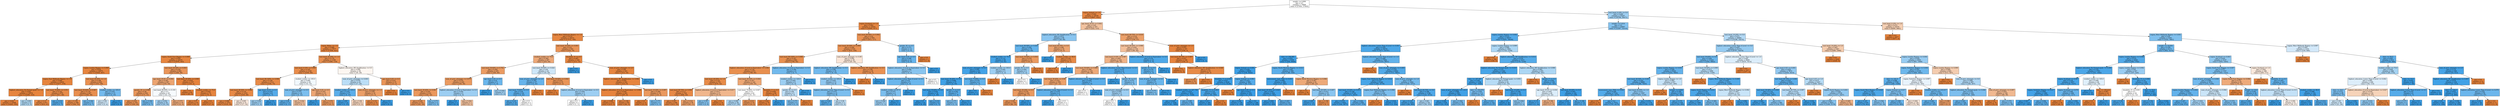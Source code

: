 digraph Tree {
node [shape=box, style="filled", color="black"] ;
0 [label="weight <= 0.806\ngini = 0.5\nsamples = 74806\nvalue = [37403, 37403]", fillcolor="#e5813900"] ;
1 [label="region_Ireland <= 1.0\ngini = 0.091\nsamples = 19539\nvalue = [18607, 932]", fillcolor="#e58139f2"] ;
0 -> 1 [labeldistance=2.5, labelangle=45, headlabel="True"] ;
2 [label="region_Scotland <= 1.0\ngini = 0.081\nsamples = 19202\nvalue = [18385, 817]", fillcolor="#e58139f4"] ;
1 -> 2 ;
3 [label="region_West Midlands Region <= 1.0\ngini = 0.074\nsamples = 18272\nvalue = [17572, 700]", fillcolor="#e58139f5"] ;
2 -> 3 ;
4 [label="region_Wales <= 1.0\ngini = 0.068\nsamples = 17677\nvalue = [17056, 621]", fillcolor="#e58139f6"] ;
3 -> 4 ;
5 [label="region_South East Region <= 0.999\ngini = 0.059\nsamples = 16479\nvalue = [15976, 503]", fillcolor="#e58139f7"] ;
4 -> 5 ;
6 [label="region_London Region <= 0.999\ngini = 0.054\nsamples = 16075\nvalue = [15628, 447]", fillcolor="#e58139f8"] ;
5 -> 6 ;
7 [label="region_East Midlands Region <= 1.0\ngini = 0.048\nsamples = 15455\nvalue = [15077, 378]", fillcolor="#e58139f9"] ;
6 -> 7 ;
8 [label="highest_education_No Formal quals <= 1.0\ngini = 0.042\nsamples = 14576\nvalue = [14266, 310]", fillcolor="#e58139f9"] ;
7 -> 8 ;
9 [label="gini = 0.041\nsamples = 14568\nvalue = [14263, 305]", fillcolor="#e58139fa"] ;
8 -> 9 ;
10 [label="gini = 0.469\nsamples = 8\nvalue = [3, 5]", fillcolor="#399de566"] ;
8 -> 10 ;
11 [label="imd_band_70-80% <= 0.951\ngini = 0.143\nsamples = 879\nvalue = [811, 68]", fillcolor="#e58139ea"] ;
7 -> 11 ;
12 [label="gini = 0.13\nsamples = 871\nvalue = [810, 61]", fillcolor="#e58139ec"] ;
11 -> 12 ;
13 [label="gini = 0.219\nsamples = 8\nvalue = [1, 7]", fillcolor="#399de5db"] ;
11 -> 13 ;
14 [label="imd_band_40-50% <= 1.0\ngini = 0.198\nsamples = 620\nvalue = [551, 69]", fillcolor="#e58139df"] ;
6 -> 14 ;
15 [label="imd_band_50-60% <= 0.967\ngini = 0.176\nsamples = 607\nvalue = [548, 59]", fillcolor="#e58139e4"] ;
14 -> 15 ;
16 [label="gini = 0.159\nsamples = 598\nvalue = [546, 52]", fillcolor="#e58139e7"] ;
15 -> 16 ;
17 [label="gini = 0.346\nsamples = 9\nvalue = [2, 7]", fillcolor="#399de5b6"] ;
15 -> 17 ;
18 [label="studied_credits <= 105.0\ngini = 0.355\nsamples = 13\nvalue = [3, 10]", fillcolor="#399de5b3"] ;
14 -> 18 ;
19 [label="gini = 0.49\nsamples = 7\nvalue = [3, 4]", fillcolor="#399de540"] ;
18 -> 19 ;
20 [label="gini = 0.0\nsamples = 6\nvalue = [0, 6]", fillcolor="#399de5ff"] ;
18 -> 20 ;
21 [label="imd_band_20-30% <= 0.003\ngini = 0.239\nsamples = 404\nvalue = [348, 56]", fillcolor="#e58139d6"] ;
5 -> 21 ;
22 [label="age_band_35-55 <= 0.994\ngini = 0.342\nsamples = 247\nvalue = [193, 54]", fillcolor="#e58139b8"] ;
21 -> 22 ;
23 [label="gender_M <= 0.986\ngini = 0.26\nsamples = 202\nvalue = [171, 31]", fillcolor="#e58139d1"] ;
22 -> 23 ;
24 [label="gini = 0.218\nsamples = 193\nvalue = [169, 24]", fillcolor="#e58139db"] ;
23 -> 24 ;
25 [label="gini = 0.346\nsamples = 9\nvalue = [2, 7]", fillcolor="#399de5b6"] ;
23 -> 25 ;
26 [label="imd_band_80-90% <= 0.193\ngini = 0.5\nsamples = 45\nvalue = [22, 23]", fillcolor="#399de50b"] ;
22 -> 26 ;
27 [label="gini = 0.452\nsamples = 29\nvalue = [10, 19]", fillcolor="#399de579"] ;
26 -> 27 ;
28 [label="gini = 0.375\nsamples = 16\nvalue = [12, 4]", fillcolor="#e58139aa"] ;
26 -> 28 ;
29 [label="imd_band_20-30% <= 0.995\ngini = 0.025\nsamples = 157\nvalue = [155, 2]", fillcolor="#e58139fc"] ;
21 -> 29 ;
30 [label="gini = 0.0\nsamples = 85\nvalue = [85, 0]", fillcolor="#e58139ff"] ;
29 -> 30 ;
31 [label="studied_credits <= 75.0\ngini = 0.054\nsamples = 72\nvalue = [70, 2]", fillcolor="#e58139f8"] ;
29 -> 31 ;
32 [label="gini = 0.07\nsamples = 55\nvalue = [53, 2]", fillcolor="#e58139f5"] ;
31 -> 32 ;
33 [label="gini = 0.0\nsamples = 17\nvalue = [17, 0]", fillcolor="#e58139ff"] ;
31 -> 33 ;
34 [label="imd_band_20-30% <= 1.0\ngini = 0.178\nsamples = 1198\nvalue = [1080, 118]", fillcolor="#e58139e3"] ;
4 -> 34 ;
35 [label="imd_band_0-10% <= 0.995\ngini = 0.145\nsamples = 1140\nvalue = [1050, 90]", fillcolor="#e58139e9"] ;
34 -> 35 ;
36 [label="imd_band_90-100% <= 0.998\ngini = 0.126\nsamples = 1111\nvalue = [1036, 75]", fillcolor="#e58139ed"] ;
35 -> 36 ;
37 [label="imd_band_40-50% <= 0.986\ngini = 0.116\nsamples = 1103\nvalue = [1035, 68]", fillcolor="#e58139ee"] ;
36 -> 37 ;
38 [label="gini = 0.096\nsamples = 1072\nvalue = [1018, 54]", fillcolor="#e58139f1"] ;
37 -> 38 ;
39 [label="gini = 0.495\nsamples = 31\nvalue = [17, 14]", fillcolor="#e581392d"] ;
37 -> 39 ;
40 [label="age_band_35-55 <= 0.5\ngini = 0.219\nsamples = 8\nvalue = [1, 7]", fillcolor="#399de5db"] ;
36 -> 40 ;
41 [label="gini = 0.444\nsamples = 3\nvalue = [1, 2]", fillcolor="#399de57f"] ;
40 -> 41 ;
42 [label="gini = 0.0\nsamples = 5\nvalue = [0, 5]", fillcolor="#399de5ff"] ;
40 -> 42 ;
43 [label="studied_credits <= 105.0\ngini = 0.499\nsamples = 29\nvalue = [14, 15]", fillcolor="#399de511"] ;
35 -> 43 ;
44 [label="num_of_prev_attempts <= 0.5\ngini = 0.375\nsamples = 16\nvalue = [4, 12]", fillcolor="#399de5aa"] ;
43 -> 44 ;
45 [label="gini = 0.26\nsamples = 13\nvalue = [2, 11]", fillcolor="#399de5d1"] ;
44 -> 45 ;
46 [label="gini = 0.444\nsamples = 3\nvalue = [2, 1]", fillcolor="#e581397f"] ;
44 -> 46 ;
47 [label="age_band_0-35 <= 0.5\ngini = 0.355\nsamples = 13\nvalue = [10, 3]", fillcolor="#e58139b3"] ;
43 -> 47 ;
48 [label="gini = 0.0\nsamples = 1\nvalue = [0, 1]", fillcolor="#399de5ff"] ;
47 -> 48 ;
49 [label="gini = 0.278\nsamples = 12\nvalue = [10, 2]", fillcolor="#e58139cc"] ;
47 -> 49 ;
50 [label="highest_education_HE Qualification <= 0.5\ngini = 0.499\nsamples = 58\nvalue = [30, 28]", fillcolor="#e5813911"] ;
34 -> 50 ;
51 [label="num_of_prev_attempts <= 0.003\ngini = 0.478\nsamples = 43\nvalue = [17, 26]", fillcolor="#399de558"] ;
50 -> 51 ;
52 [label="studied_credits <= 105.0\ngini = 0.252\nsamples = 27\nvalue = [4, 23]", fillcolor="#399de5d3"] ;
51 -> 52 ;
53 [label="gini = 0.087\nsamples = 22\nvalue = [1, 21]", fillcolor="#399de5f3"] ;
52 -> 53 ;
54 [label="gini = 0.48\nsamples = 5\nvalue = [3, 2]", fillcolor="#e5813955"] ;
52 -> 54 ;
55 [label="num_of_prev_attempts <= 1.5\ngini = 0.305\nsamples = 16\nvalue = [13, 3]", fillcolor="#e58139c4"] ;
51 -> 55 ;
56 [label="gini = 0.133\nsamples = 14\nvalue = [13, 1]", fillcolor="#e58139eb"] ;
55 -> 56 ;
57 [label="gini = 0.0\nsamples = 2\nvalue = [0, 2]", fillcolor="#399de5ff"] ;
55 -> 57 ;
58 [label="age_band_0-35 <= 0.5\ngini = 0.231\nsamples = 15\nvalue = [13, 2]", fillcolor="#e58139d8"] ;
50 -> 58 ;
59 [label="gini = 0.0\nsamples = 13\nvalue = [13, 0]", fillcolor="#e58139ff"] ;
58 -> 59 ;
60 [label="gini = 0.0\nsamples = 2\nvalue = [0, 2]", fillcolor="#399de5ff"] ;
58 -> 60 ;
61 [label="imd_band_10-20% <= 0.001\ngini = 0.23\nsamples = 595\nvalue = [516, 79]", fillcolor="#e58139d8"] ;
3 -> 61 ;
62 [label="studied_credits <= 75.0\ngini = 0.364\nsamples = 267\nvalue = [203, 64]", fillcolor="#e58139af"] ;
61 -> 62 ;
63 [label="imd_band_50-60% <= 0.762\ngini = 0.292\nsamples = 225\nvalue = [185, 40]", fillcolor="#e58139c8"] ;
62 -> 63 ;
64 [label="num_of_prev_attempts <= 0.975\ngini = 0.274\nsamples = 220\nvalue = [184, 36]", fillcolor="#e58139cd"] ;
63 -> 64 ;
65 [label="imd_band_30-40% <= 0.961\ngini = 0.254\nsamples = 214\nvalue = [182, 32]", fillcolor="#e58139d2"] ;
64 -> 65 ;
66 [label="gini = 0.238\nsamples = 210\nvalue = [181, 29]", fillcolor="#e58139d6"] ;
65 -> 66 ;
67 [label="gini = 0.375\nsamples = 4\nvalue = [1, 3]", fillcolor="#399de5aa"] ;
65 -> 67 ;
68 [label="highest_education_A Level or Equivalent <= 0.5\ngini = 0.444\nsamples = 6\nvalue = [2, 4]", fillcolor="#399de57f"] ;
64 -> 68 ;
69 [label="gini = 0.0\nsamples = 3\nvalue = [0, 3]", fillcolor="#399de5ff"] ;
68 -> 69 ;
70 [label="gini = 0.444\nsamples = 3\nvalue = [2, 1]", fillcolor="#e581397f"] ;
68 -> 70 ;
71 [label="age_band_0-35 <= 0.5\ngini = 0.32\nsamples = 5\nvalue = [1, 4]", fillcolor="#399de5bf"] ;
63 -> 71 ;
72 [label="gini = 0.0\nsamples = 2\nvalue = [0, 2]", fillcolor="#399de5ff"] ;
71 -> 72 ;
73 [label="gini = 0.444\nsamples = 3\nvalue = [1, 2]", fillcolor="#399de57f"] ;
71 -> 73 ;
74 [label="imd_band_50-60% <= 0.024\ngini = 0.49\nsamples = 42\nvalue = [18, 24]", fillcolor="#399de540"] ;
62 -> 74 ;
75 [label="num_of_prev_attempts <= 2.0\ngini = 0.302\nsamples = 27\nvalue = [5, 22]", fillcolor="#399de5c5"] ;
74 -> 75 ;
76 [label="imd_band_70-80% <= 0.5\ngini = 0.26\nsamples = 26\nvalue = [4, 22]", fillcolor="#399de5d1"] ;
75 -> 76 ;
77 [label="gini = 0.219\nsamples = 24\nvalue = [3, 21]", fillcolor="#399de5db"] ;
76 -> 77 ;
78 [label="gini = 0.5\nsamples = 2\nvalue = [1, 1]", fillcolor="#e5813900"] ;
76 -> 78 ;
79 [label="gini = 0.0\nsamples = 1\nvalue = [1, 0]", fillcolor="#e58139ff"] ;
75 -> 79 ;
80 [label="imd_band_50-60% <= 0.941\ngini = 0.231\nsamples = 15\nvalue = [13, 2]", fillcolor="#e58139d8"] ;
74 -> 80 ;
81 [label="gini = 0.0\nsamples = 12\nvalue = [12, 0]", fillcolor="#e58139ff"] ;
80 -> 81 ;
82 [label="highest_education_A Level or Equivalent <= 0.5\ngini = 0.444\nsamples = 3\nvalue = [1, 2]", fillcolor="#399de57f"] ;
80 -> 82 ;
83 [label="gini = 0.5\nsamples = 2\nvalue = [1, 1]", fillcolor="#e5813900"] ;
82 -> 83 ;
84 [label="gini = 0.0\nsamples = 1\nvalue = [0, 1]", fillcolor="#399de5ff"] ;
82 -> 84 ;
85 [label="disability_N <= 0.5\ngini = 0.087\nsamples = 328\nvalue = [313, 15]", fillcolor="#e58139f3"] ;
61 -> 85 ;
86 [label="gini = 0.0\nsamples = 5\nvalue = [0, 5]", fillcolor="#399de5ff"] ;
85 -> 86 ;
87 [label="num_of_prev_attempts <= 2.5\ngini = 0.06\nsamples = 323\nvalue = [313, 10]", fillcolor="#e58139f7"] ;
85 -> 87 ;
88 [label="highest_education_HE Qualification <= 0.984\ngini = 0.054\nsamples = 322\nvalue = [313, 9]", fillcolor="#e58139f8"] ;
87 -> 88 ;
89 [label="highest_education_A Level or Equivalent <= 0.998\ngini = 0.039\nsamples = 303\nvalue = [297, 6]", fillcolor="#e58139fa"] ;
88 -> 89 ;
90 [label="gini = 0.009\nsamples = 214\nvalue = [213, 1]", fillcolor="#e58139fe"] ;
89 -> 90 ;
91 [label="gini = 0.106\nsamples = 89\nvalue = [84, 5]", fillcolor="#e58139f0"] ;
89 -> 91 ;
92 [label="imd_band_10-20% <= 0.997\ngini = 0.266\nsamples = 19\nvalue = [16, 3]", fillcolor="#e58139cf"] ;
88 -> 92 ;
93 [label="gini = 0.0\nsamples = 15\nvalue = [15, 0]", fillcolor="#e58139ff"] ;
92 -> 93 ;
94 [label="gini = 0.375\nsamples = 4\nvalue = [1, 3]", fillcolor="#399de5aa"] ;
92 -> 94 ;
95 [label="gini = 0.0\nsamples = 1\nvalue = [0, 1]", fillcolor="#399de5ff"] ;
87 -> 95 ;
96 [label="imd_band_80-90% <= 0.992\ngini = 0.22\nsamples = 930\nvalue = [813, 117]", fillcolor="#e58139da"] ;
2 -> 96 ;
97 [label="imd_band_20-30% <= 0.996\ngini = 0.208\nsamples = 918\nvalue = [810, 108]", fillcolor="#e58139dd"] ;
96 -> 97 ;
98 [label="imd_band_90-100% <= 0.998\ngini = 0.187\nsamples = 882\nvalue = [790, 92]", fillcolor="#e58139e1"] ;
97 -> 98 ;
99 [label="highest_education_A Level or Equivalent <= 0.982\ngini = 0.176\nsamples = 873\nvalue = [788, 85]", fillcolor="#e58139e3"] ;
98 -> 99 ;
100 [label="imd_band_40-50% <= 1.0\ngini = 0.132\nsamples = 731\nvalue = [679, 52]", fillcolor="#e58139eb"] ;
99 -> 100 ;
101 [label="imd_band_60-70% <= 0.998\ngini = 0.117\nsamples = 704\nvalue = [660, 44]", fillcolor="#e58139ee"] ;
100 -> 101 ;
102 [label="gini = 0.097\nsamples = 648\nvalue = [615, 33]", fillcolor="#e58139f1"] ;
101 -> 102 ;
103 [label="gini = 0.316\nsamples = 56\nvalue = [45, 11]", fillcolor="#e58139c1"] ;
101 -> 103 ;
104 [label="highest_education_A Level or Equivalent <= 0.017\ngini = 0.417\nsamples = 27\nvalue = [19, 8]", fillcolor="#e5813994"] ;
100 -> 104 ;
105 [label="gini = 0.397\nsamples = 11\nvalue = [3, 8]", fillcolor="#399de59f"] ;
104 -> 105 ;
106 [label="gini = 0.0\nsamples = 16\nvalue = [16, 0]", fillcolor="#e58139ff"] ;
104 -> 106 ;
107 [label="imd_band_40-50% <= 0.004\ngini = 0.357\nsamples = 142\nvalue = [109, 33]", fillcolor="#e58139b2"] ;
99 -> 107 ;
108 [label="imd_band_70-80% <= 0.047\ngini = 0.5\nsamples = 62\nvalue = [31, 31]", fillcolor="#e5813900"] ;
107 -> 108 ;
109 [label="gini = 0.466\nsamples = 46\nvalue = [17, 29]", fillcolor="#399de56a"] ;
108 -> 109 ;
110 [label="gini = 0.219\nsamples = 16\nvalue = [14, 2]", fillcolor="#e58139db"] ;
108 -> 110 ;
111 [label="disability_Y <= 0.5\ngini = 0.049\nsamples = 80\nvalue = [78, 2]", fillcolor="#e58139f8"] ;
107 -> 111 ;
112 [label="gini = 0.025\nsamples = 79\nvalue = [78, 1]", fillcolor="#e58139fc"] ;
111 -> 112 ;
113 [label="gini = 0.0\nsamples = 1\nvalue = [0, 1]", fillcolor="#399de5ff"] ;
111 -> 113 ;
114 [label="highest_education_A Level or Equivalent <= 0.5\ngini = 0.346\nsamples = 9\nvalue = [2, 7]", fillcolor="#399de5b6"] ;
98 -> 114 ;
115 [label="studied_credits <= 120.0\ngini = 0.444\nsamples = 6\nvalue = [2, 4]", fillcolor="#399de57f"] ;
114 -> 115 ;
116 [label="gender_M <= 0.5\ngini = 0.48\nsamples = 5\nvalue = [2, 3]", fillcolor="#399de555"] ;
115 -> 116 ;
117 [label="gini = 0.375\nsamples = 4\nvalue = [1, 3]", fillcolor="#399de5aa"] ;
116 -> 117 ;
118 [label="gini = 0.0\nsamples = 1\nvalue = [1, 0]", fillcolor="#e58139ff"] ;
116 -> 118 ;
119 [label="gini = 0.0\nsamples = 1\nvalue = [0, 1]", fillcolor="#399de5ff"] ;
115 -> 119 ;
120 [label="gini = 0.0\nsamples = 3\nvalue = [0, 3]", fillcolor="#399de5ff"] ;
114 -> 120 ;
121 [label="num_of_prev_attempts <= 0.09\ngini = 0.494\nsamples = 36\nvalue = [20, 16]", fillcolor="#e5813933"] ;
97 -> 121 ;
122 [label="highest_education_HE Qualification <= 0.5\ngini = 0.346\nsamples = 18\nvalue = [4, 14]", fillcolor="#399de5b6"] ;
121 -> 122 ;
123 [label="studied_credits <= 105.0\ngini = 0.426\nsamples = 13\nvalue = [4, 9]", fillcolor="#399de58e"] ;
122 -> 123 ;
124 [label="highest_education_Lower Than A Level <= 0.5\ngini = 0.375\nsamples = 12\nvalue = [3, 9]", fillcolor="#399de5aa"] ;
123 -> 124 ;
125 [label="gini = 0.245\nsamples = 7\nvalue = [1, 6]", fillcolor="#399de5d4"] ;
124 -> 125 ;
126 [label="gini = 0.48\nsamples = 5\nvalue = [2, 3]", fillcolor="#399de555"] ;
124 -> 126 ;
127 [label="gini = 0.0\nsamples = 1\nvalue = [1, 0]", fillcolor="#e58139ff"] ;
123 -> 127 ;
128 [label="gini = 0.0\nsamples = 5\nvalue = [0, 5]", fillcolor="#399de5ff"] ;
122 -> 128 ;
129 [label="highest_education_HE Qualification <= 0.5\ngini = 0.198\nsamples = 18\nvalue = [16, 2]", fillcolor="#e58139df"] ;
121 -> 129 ;
130 [label="gini = 0.0\nsamples = 16\nvalue = [16, 0]", fillcolor="#e58139ff"] ;
129 -> 130 ;
131 [label="gini = 0.0\nsamples = 2\nvalue = [0, 2]", fillcolor="#399de5ff"] ;
129 -> 131 ;
132 [label="gender_M <= 0.5\ngini = 0.375\nsamples = 12\nvalue = [3, 9]", fillcolor="#399de5aa"] ;
96 -> 132 ;
133 [label="age_band_0-35 <= 0.5\ngini = 0.298\nsamples = 11\nvalue = [2, 9]", fillcolor="#399de5c6"] ;
132 -> 133 ;
134 [label="highest_education_A Level or Equivalent <= 0.5\ngini = 0.408\nsamples = 7\nvalue = [2, 5]", fillcolor="#399de599"] ;
133 -> 134 ;
135 [label="highest_education_Lower Than A Level <= 0.5\ngini = 0.32\nsamples = 5\nvalue = [1, 4]", fillcolor="#399de5bf"] ;
134 -> 135 ;
136 [label="studied_credits <= 67.5\ngini = 0.375\nsamples = 4\nvalue = [1, 3]", fillcolor="#399de5aa"] ;
135 -> 136 ;
137 [label="gini = 0.444\nsamples = 3\nvalue = [1, 2]", fillcolor="#399de57f"] ;
136 -> 137 ;
138 [label="gini = 0.0\nsamples = 1\nvalue = [0, 1]", fillcolor="#399de5ff"] ;
136 -> 138 ;
139 [label="gini = 0.0\nsamples = 1\nvalue = [0, 1]", fillcolor="#399de5ff"] ;
135 -> 139 ;
140 [label="gini = 0.5\nsamples = 2\nvalue = [1, 1]", fillcolor="#e5813900"] ;
134 -> 140 ;
141 [label="gini = 0.0\nsamples = 4\nvalue = [0, 4]", fillcolor="#399de5ff"] ;
133 -> 141 ;
142 [label="gini = 0.0\nsamples = 1\nvalue = [1, 0]", fillcolor="#e58139ff"] ;
132 -> 142 ;
143 [label="age_band_35-55 <= 0.002\ngini = 0.45\nsamples = 337\nvalue = [222, 115]", fillcolor="#e581397b"] ;
1 -> 143 ;
144 [label="highest_education_HE Qualification <= 0.5\ngini = 0.413\nsamples = 96\nvalue = [28, 68]", fillcolor="#399de596"] ;
143 -> 144 ;
145 [label="imd_band_80-90% <= 0.029\ngini = 0.295\nsamples = 78\nvalue = [14, 64]", fillcolor="#399de5c7"] ;
144 -> 145 ;
146 [label="studied_credits <= 75.0\ngini = 0.114\nsamples = 66\nvalue = [4, 62]", fillcolor="#399de5ef"] ;
145 -> 146 ;
147 [label="num_of_prev_attempts <= 0.5\ngini = 0.091\nsamples = 63\nvalue = [3, 60]", fillcolor="#399de5f2"] ;
146 -> 147 ;
148 [label="imd_band_30-40% <= 0.5\ngini = 0.068\nsamples = 57\nvalue = [2, 55]", fillcolor="#399de5f6"] ;
147 -> 148 ;
149 [label="imd_band_50-60% <= 0.5\ngini = 0.039\nsamples = 50\nvalue = [1, 49]", fillcolor="#399de5fa"] ;
148 -> 149 ;
150 [label="gini = 0.0\nsamples = 42\nvalue = [0, 42]", fillcolor="#399de5ff"] ;
149 -> 150 ;
151 [label="gini = 0.219\nsamples = 8\nvalue = [1, 7]", fillcolor="#399de5db"] ;
149 -> 151 ;
152 [label="gender_F <= 0.5\ngini = 0.245\nsamples = 7\nvalue = [1, 6]", fillcolor="#399de5d4"] ;
148 -> 152 ;
153 [label="gini = 0.375\nsamples = 4\nvalue = [1, 3]", fillcolor="#399de5aa"] ;
152 -> 153 ;
154 [label="gini = 0.0\nsamples = 3\nvalue = [0, 3]", fillcolor="#399de5ff"] ;
152 -> 154 ;
155 [label="imd_band_70-80% <= 0.5\ngini = 0.278\nsamples = 6\nvalue = [1, 5]", fillcolor="#399de5cc"] ;
147 -> 155 ;
156 [label="gini = 0.0\nsamples = 5\nvalue = [0, 5]", fillcolor="#399de5ff"] ;
155 -> 156 ;
157 [label="gini = 0.0\nsamples = 1\nvalue = [1, 0]", fillcolor="#e58139ff"] ;
155 -> 157 ;
158 [label="studied_credits <= 105.0\ngini = 0.444\nsamples = 3\nvalue = [1, 2]", fillcolor="#399de57f"] ;
146 -> 158 ;
159 [label="gini = 0.0\nsamples = 1\nvalue = [1, 0]", fillcolor="#e58139ff"] ;
158 -> 159 ;
160 [label="gini = 0.0\nsamples = 2\nvalue = [0, 2]", fillcolor="#399de5ff"] ;
158 -> 160 ;
161 [label="imd_band_50-60% <= 0.054\ngini = 0.278\nsamples = 12\nvalue = [10, 2]", fillcolor="#e58139cc"] ;
145 -> 161 ;
162 [label="gender_M <= 0.5\ngini = 0.444\nsamples = 3\nvalue = [1, 2]", fillcolor="#399de57f"] ;
161 -> 162 ;
163 [label="gini = 0.5\nsamples = 2\nvalue = [1, 1]", fillcolor="#e5813900"] ;
162 -> 163 ;
164 [label="gini = 0.0\nsamples = 1\nvalue = [0, 1]", fillcolor="#399de5ff"] ;
162 -> 164 ;
165 [label="gini = 0.0\nsamples = 9\nvalue = [9, 0]", fillcolor="#e58139ff"] ;
161 -> 165 ;
166 [label="imd_band_60-70% <= 0.5\ngini = 0.346\nsamples = 18\nvalue = [14, 4]", fillcolor="#e58139b6"] ;
144 -> 166 ;
167 [label="gini = 0.0\nsamples = 3\nvalue = [0, 3]", fillcolor="#399de5ff"] ;
166 -> 167 ;
168 [label="studied_credits <= 90.0\ngini = 0.124\nsamples = 15\nvalue = [14, 1]", fillcolor="#e58139ed"] ;
166 -> 168 ;
169 [label="gini = 0.0\nsamples = 14\nvalue = [14, 0]", fillcolor="#e58139ff"] ;
168 -> 169 ;
170 [label="gini = 0.0\nsamples = 1\nvalue = [0, 1]", fillcolor="#399de5ff"] ;
168 -> 170 ;
171 [label="imd_band_60-70% <= 0.018\ngini = 0.314\nsamples = 241\nvalue = [194, 47]", fillcolor="#e58139c1"] ;
143 -> 171 ;
172 [label="imd_band_40-50% <= 0.998\ngini = 0.441\nsamples = 134\nvalue = [90, 44]", fillcolor="#e5813982"] ;
171 -> 172 ;
173 [label="imd_band_0-10% <= 0.987\ngini = 0.405\nsamples = 124\nvalue = [89, 35]", fillcolor="#e581399b"] ;
172 -> 173 ;
174 [label="imd_band_50-60% <= 0.985\ngini = 0.366\nsamples = 116\nvalue = [88, 28]", fillcolor="#e58139ae"] ;
173 -> 174 ;
175 [label="imd_band_30-40% <= 0.96\ngini = 0.322\nsamples = 109\nvalue = [87, 22]", fillcolor="#e58139bf"] ;
174 -> 175 ;
176 [label="imd_band_20-30% <= 0.5\ngini = 0.276\nsamples = 103\nvalue = [86, 17]", fillcolor="#e58139cd"] ;
175 -> 176 ;
177 [label="gini = 0.241\nsamples = 100\nvalue = [86, 14]", fillcolor="#e58139d5"] ;
176 -> 177 ;
178 [label="gini = 0.0\nsamples = 3\nvalue = [0, 3]", fillcolor="#399de5ff"] ;
176 -> 178 ;
179 [label="highest_education_Lower Than A Level <= 0.5\ngini = 0.278\nsamples = 6\nvalue = [1, 5]", fillcolor="#399de5cc"] ;
175 -> 179 ;
180 [label="gini = 0.0\nsamples = 4\nvalue = [0, 4]", fillcolor="#399de5ff"] ;
179 -> 180 ;
181 [label="gini = 0.5\nsamples = 2\nvalue = [1, 1]", fillcolor="#e5813900"] ;
179 -> 181 ;
182 [label="highest_education_Lower Than A Level <= 0.5\ngini = 0.245\nsamples = 7\nvalue = [1, 6]", fillcolor="#399de5d4"] ;
174 -> 182 ;
183 [label="gini = 0.5\nsamples = 2\nvalue = [1, 1]", fillcolor="#e5813900"] ;
182 -> 183 ;
184 [label="gini = 0.0\nsamples = 5\nvalue = [0, 5]", fillcolor="#399de5ff"] ;
182 -> 184 ;
185 [label="highest_education_Lower Than A Level <= 0.5\ngini = 0.219\nsamples = 8\nvalue = [1, 7]", fillcolor="#399de5db"] ;
173 -> 185 ;
186 [label="gini = 0.0\nsamples = 4\nvalue = [0, 4]", fillcolor="#399de5ff"] ;
185 -> 186 ;
187 [label="gender_M <= 0.5\ngini = 0.375\nsamples = 4\nvalue = [1, 3]", fillcolor="#399de5aa"] ;
185 -> 187 ;
188 [label="num_of_prev_attempts <= 0.5\ngini = 0.444\nsamples = 3\nvalue = [1, 2]", fillcolor="#399de57f"] ;
187 -> 188 ;
189 [label="gini = 0.5\nsamples = 2\nvalue = [1, 1]", fillcolor="#e5813900"] ;
188 -> 189 ;
190 [label="gini = 0.0\nsamples = 1\nvalue = [0, 1]", fillcolor="#399de5ff"] ;
188 -> 190 ;
191 [label="gini = 0.0\nsamples = 1\nvalue = [0, 1]", fillcolor="#399de5ff"] ;
187 -> 191 ;
192 [label="highest_education_A Level or Equivalent <= 0.5\ngini = 0.18\nsamples = 10\nvalue = [1, 9]", fillcolor="#399de5e3"] ;
172 -> 192 ;
193 [label="gender_M <= 0.5\ngini = 0.278\nsamples = 6\nvalue = [1, 5]", fillcolor="#399de5cc"] ;
192 -> 193 ;
194 [label="num_of_prev_attempts <= 0.5\ngini = 0.32\nsamples = 5\nvalue = [1, 4]", fillcolor="#399de5bf"] ;
193 -> 194 ;
195 [label="gini = 0.375\nsamples = 4\nvalue = [1, 3]", fillcolor="#399de5aa"] ;
194 -> 195 ;
196 [label="gini = 0.0\nsamples = 1\nvalue = [0, 1]", fillcolor="#399de5ff"] ;
194 -> 196 ;
197 [label="gini = 0.0\nsamples = 1\nvalue = [0, 1]", fillcolor="#399de5ff"] ;
193 -> 197 ;
198 [label="gini = 0.0\nsamples = 4\nvalue = [0, 4]", fillcolor="#399de5ff"] ;
192 -> 198 ;
199 [label="num_of_prev_attempts <= 1.5\ngini = 0.055\nsamples = 107\nvalue = [104, 3]", fillcolor="#e58139f8"] ;
171 -> 199 ;
200 [label="imd_band_60-70% <= 0.997\ngini = 0.037\nsamples = 106\nvalue = [104, 2]", fillcolor="#e58139fa"] ;
199 -> 200 ;
201 [label="gini = 0.0\nsamples = 75\nvalue = [75, 0]", fillcolor="#e58139ff"] ;
200 -> 201 ;
202 [label="highest_education_HE Qualification <= 0.048\ngini = 0.121\nsamples = 31\nvalue = [29, 2]", fillcolor="#e58139ed"] ;
200 -> 202 ;
203 [label="gini = 0.219\nsamples = 16\nvalue = [14, 2]", fillcolor="#e58139db"] ;
202 -> 203 ;
204 [label="gini = 0.0\nsamples = 15\nvalue = [15, 0]", fillcolor="#e58139ff"] ;
202 -> 204 ;
205 [label="gini = 0.0\nsamples = 1\nvalue = [0, 1]", fillcolor="#399de5ff"] ;
199 -> 205 ;
206 [label="imd_band_0-10% <= 0.0\ngini = 0.449\nsamples = 55267\nvalue = [18796, 36471]", fillcolor="#399de57c"] ;
0 -> 206 [labeldistance=2.5, labelangle=-45, headlabel="False"] ;
207 [label="weight <= 5.014\ngini = 0.4\nsamples = 44897\nvalue = [12387, 32510]", fillcolor="#399de59e"] ;
206 -> 207 ;
208 [label="region_London Region <= 0.002\ngini = 0.212\nsamples = 18237\nvalue = [2201, 16036]", fillcolor="#399de5dc"] ;
207 -> 208 ;
209 [label="highest_education_Lower Than A Level <= 0.001\ngini = 0.165\nsamples = 16274\nvalue = [1477, 14797]", fillcolor="#399de5e6"] ;
208 -> 209 ;
210 [label="date <= 194.995\ngini = 0.052\nsamples = 9190\nvalue = [244, 8946]", fillcolor="#399de5f8"] ;
209 -> 210 ;
211 [label="region_Ireland <= 0.004\ngini = 0.036\nsamples = 8600\nvalue = [158, 8442]", fillcolor="#399de5fa"] ;
210 -> 211 ;
212 [label="disability_Y <= 0.021\ngini = 0.027\nsamples = 8240\nvalue = [112, 8128]", fillcolor="#399de5fb"] ;
211 -> 212 ;
213 [label="studied_credits <= 227.709\ngini = 0.019\nsamples = 7610\nvalue = [72, 7538]", fillcolor="#399de5fd"] ;
212 -> 213 ;
214 [label="gini = 0.016\nsamples = 7546\nvalue = [61, 7485]", fillcolor="#399de5fd"] ;
213 -> 214 ;
215 [label="gini = 0.285\nsamples = 64\nvalue = [11, 53]", fillcolor="#399de5ca"] ;
213 -> 215 ;
216 [label="disability_N <= 0.003\ngini = 0.119\nsamples = 630\nvalue = [40, 590]", fillcolor="#399de5ee"] ;
212 -> 216 ;
217 [label="gini = 0.017\nsamples = 595\nvalue = [5, 590]", fillcolor="#399de5fd"] ;
216 -> 217 ;
218 [label="gini = 0.0\nsamples = 35\nvalue = [35, 0]", fillcolor="#e58139ff"] ;
216 -> 218 ;
219 [label="region_Ireland <= 0.991\ngini = 0.223\nsamples = 360\nvalue = [46, 314]", fillcolor="#399de5da"] ;
211 -> 219 ;
220 [label="gini = 0.0\nsamples = 44\nvalue = [44, 0]", fillcolor="#e58139ff"] ;
219 -> 220 ;
221 [label="age_band_0-35 <= 0.5\ngini = 0.013\nsamples = 316\nvalue = [2, 314]", fillcolor="#399de5fd"] ;
219 -> 221 ;
222 [label="gini = 0.036\nsamples = 108\nvalue = [2, 106]", fillcolor="#399de5fa"] ;
221 -> 222 ;
223 [label="gini = 0.0\nsamples = 208\nvalue = [0, 208]", fillcolor="#399de5ff"] ;
221 -> 223 ;
224 [label="region_North Western Region <= 0.013\ngini = 0.249\nsamples = 590\nvalue = [86, 504]", fillcolor="#399de5d3"] ;
210 -> 224 ;
225 [label="assessment_type_TMA <= 0.051\ngini = 0.066\nsamples = 499\nvalue = [17, 482]", fillcolor="#399de5f6"] ;
224 -> 225 ;
226 [label="imd_band_40-50% <= 0.023\ngini = 0.047\nsamples = 494\nvalue = [12, 482]", fillcolor="#399de5f9"] ;
225 -> 226 ;
227 [label="gini = 0.009\nsamples = 431\nvalue = [2, 429]", fillcolor="#399de5fe"] ;
226 -> 227 ;
228 [label="gini = 0.267\nsamples = 63\nvalue = [10, 53]", fillcolor="#399de5cf"] ;
226 -> 228 ;
229 [label="gini = 0.0\nsamples = 5\nvalue = [5, 0]", fillcolor="#e58139ff"] ;
225 -> 229 ;
230 [label="region_North Western Region <= 0.996\ngini = 0.367\nsamples = 91\nvalue = [69, 22]", fillcolor="#e58139ae"] ;
224 -> 230 ;
231 [label="gini = 0.0\nsamples = 60\nvalue = [60, 0]", fillcolor="#e58139ff"] ;
230 -> 231 ;
232 [label="imd_band_20-30% <= 0.007\ngini = 0.412\nsamples = 31\nvalue = [9, 22]", fillcolor="#399de597"] ;
230 -> 232 ;
233 [label="gini = 0.087\nsamples = 22\nvalue = [1, 21]", fillcolor="#399de5f3"] ;
232 -> 233 ;
234 [label="gini = 0.198\nsamples = 9\nvalue = [8, 1]", fillcolor="#e58139df"] ;
232 -> 234 ;
235 [label="highest_education_Lower Than A Level <= 1.0\ngini = 0.288\nsamples = 7084\nvalue = [1233, 5851]", fillcolor="#399de5c9"] ;
209 -> 235 ;
236 [label="gini = 0.0\nsamples = 522\nvalue = [522, 0]", fillcolor="#e58139ff"] ;
235 -> 236 ;
237 [label="num_of_prev_attempts <= 0.005\ngini = 0.193\nsamples = 6562\nvalue = [711, 5851]", fillcolor="#399de5e0"] ;
235 -> 237 ;
238 [label="region_East Midlands Region <= 0.012\ngini = 0.137\nsamples = 5160\nvalue = [381, 4779]", fillcolor="#399de5eb"] ;
237 -> 238 ;
239 [label="imd_band_10-20% <= 0.013\ngini = 0.108\nsamples = 4726\nvalue = [271, 4455]", fillcolor="#399de5ef"] ;
238 -> 239 ;
240 [label="gini = 0.078\nsamples = 4041\nvalue = [164, 3877]", fillcolor="#399de5f4"] ;
239 -> 240 ;
241 [label="gini = 0.264\nsamples = 685\nvalue = [107, 578]", fillcolor="#399de5d0"] ;
239 -> 241 ;
242 [label="region_East Midlands Region <= 0.998\ngini = 0.378\nsamples = 434\nvalue = [110, 324]", fillcolor="#399de5a8"] ;
238 -> 242 ;
243 [label="gini = 0.0\nsamples = 107\nvalue = [107, 0]", fillcolor="#e58139ff"] ;
242 -> 243 ;
244 [label="gini = 0.018\nsamples = 327\nvalue = [3, 324]", fillcolor="#399de5fd"] ;
242 -> 244 ;
245 [label="num_of_prev_attempts <= 1.0\ngini = 0.36\nsamples = 1402\nvalue = [330, 1072]", fillcolor="#399de5b1"] ;
237 -> 245 ;
246 [label="gini = 0.0\nsamples = 206\nvalue = [206, 0]", fillcolor="#e58139ff"] ;
245 -> 246 ;
247 [label="imd_band_60-70% <= 0.0\ngini = 0.186\nsamples = 1196\nvalue = [124, 1072]", fillcolor="#399de5e2"] ;
245 -> 247 ;
248 [label="gini = 0.119\nsamples = 1035\nvalue = [66, 969]", fillcolor="#399de5ee"] ;
247 -> 248 ;
249 [label="gini = 0.461\nsamples = 161\nvalue = [58, 103]", fillcolor="#399de56f"] ;
247 -> 249 ;
250 [label="region_London Region <= 0.999\ngini = 0.466\nsamples = 1963\nvalue = [724, 1239]", fillcolor="#399de56a"] ;
208 -> 250 ;
251 [label="gini = 0.0\nsamples = 548\nvalue = [548, 0]", fillcolor="#e58139ff"] ;
250 -> 251 ;
252 [label="highest_education_HE Qualification <= 0.014\ngini = 0.218\nsamples = 1415\nvalue = [176, 1239]", fillcolor="#399de5db"] ;
250 -> 252 ;
253 [label="highest_education_No Formal quals <= 0.019\ngini = 0.131\nsamples = 1160\nvalue = [82, 1078]", fillcolor="#399de5ec"] ;
252 -> 253 ;
254 [label="date <= 187.097\ngini = 0.104\nsamples = 1106\nvalue = [61, 1045]", fillcolor="#399de5f0"] ;
253 -> 254 ;
255 [label="num_of_prev_attempts <= 1.013\ngini = 0.068\nsamples = 993\nvalue = [35, 958]", fillcolor="#399de5f6"] ;
254 -> 255 ;
256 [label="gini = 0.044\nsamples = 934\nvalue = [21, 913]", fillcolor="#399de5f9"] ;
255 -> 256 ;
257 [label="gini = 0.362\nsamples = 59\nvalue = [14, 45]", fillcolor="#399de5b0"] ;
255 -> 257 ;
258 [label="date <= 193.876\ngini = 0.354\nsamples = 113\nvalue = [26, 87]", fillcolor="#399de5b3"] ;
254 -> 258 ;
259 [label="gini = 0.0\nsamples = 11\nvalue = [11, 0]", fillcolor="#e58139ff"] ;
258 -> 259 ;
260 [label="gini = 0.251\nsamples = 102\nvalue = [15, 87]", fillcolor="#399de5d3"] ;
258 -> 260 ;
261 [label="highest_education_No Formal quals <= 0.951\ngini = 0.475\nsamples = 54\nvalue = [21, 33]", fillcolor="#399de55d"] ;
253 -> 261 ;
262 [label="gini = 0.0\nsamples = 19\nvalue = [19, 0]", fillcolor="#e58139ff"] ;
261 -> 262 ;
263 [label="imd_band_10-20% <= 0.5\ngini = 0.108\nsamples = 35\nvalue = [2, 33]", fillcolor="#399de5f0"] ;
261 -> 263 ;
264 [label="gini = 0.0\nsamples = 28\nvalue = [0, 28]", fillcolor="#399de5ff"] ;
263 -> 264 ;
265 [label="gini = 0.408\nsamples = 7\nvalue = [2, 5]", fillcolor="#399de599"] ;
263 -> 265 ;
266 [label="highest_education_HE Qualification <= 0.998\ngini = 0.465\nsamples = 255\nvalue = [94, 161]", fillcolor="#399de56a"] ;
252 -> 266 ;
267 [label="gini = 0.0\nsamples = 73\nvalue = [73, 0]", fillcolor="#e58139ff"] ;
266 -> 267 ;
268 [label="gender_F <= 0.5\ngini = 0.204\nsamples = 182\nvalue = [21, 161]", fillcolor="#399de5de"] ;
266 -> 268 ;
269 [label="age_band_35-55 <= 0.036\ngini = 0.495\nsamples = 40\nvalue = [18, 22]", fillcolor="#399de52e"] ;
268 -> 269 ;
270 [label="gini = 0.111\nsamples = 17\nvalue = [1, 16]", fillcolor="#399de5ef"] ;
269 -> 270 ;
271 [label="gini = 0.386\nsamples = 23\nvalue = [17, 6]", fillcolor="#e58139a5"] ;
269 -> 271 ;
272 [label="imd_band_40-50% <= 0.5\ngini = 0.041\nsamples = 142\nvalue = [3, 139]", fillcolor="#399de5f9"] ;
268 -> 272 ;
273 [label="gini = 0.016\nsamples = 123\nvalue = [1, 122]", fillcolor="#399de5fd"] ;
272 -> 273 ;
274 [label="gini = 0.188\nsamples = 19\nvalue = [2, 17]", fillcolor="#399de5e1"] ;
272 -> 274 ;
275 [label="imd_band_10-20% <= 0.0\ngini = 0.472\nsamples = 26660\nvalue = [10186, 16474]", fillcolor="#399de561"] ;
207 -> 275 ;
276 [label="highest_education_Lower Than A Level <= 0.0\ngini = 0.435\nsamples = 21273\nvalue = [6797, 14476]", fillcolor="#399de587"] ;
275 -> 276 ;
277 [label="imd_band_50-60% <= 0.0\ngini = 0.328\nsamples = 11424\nvalue = [2362, 9062]", fillcolor="#399de5bd"] ;
276 -> 277 ;
278 [label="region_London Region <= 0.001\ngini = 0.284\nsamples = 9526\nvalue = [1633, 7893]", fillcolor="#399de5ca"] ;
277 -> 278 ;
279 [label="imd_band_40-50% <= 0.001\ngini = 0.252\nsamples = 8689\nvalue = [1286, 7403]", fillcolor="#399de5d3"] ;
278 -> 279 ;
280 [label="assessment_type_TMA <= 0.993\ngini = 0.206\nsamples = 7102\nvalue = [827, 6275]", fillcolor="#399de5dd"] ;
279 -> 280 ;
281 [label="gini = 0.0\nsamples = 30\nvalue = [30, 0]", fillcolor="#e58139ff"] ;
280 -> 281 ;
282 [label="gini = 0.2\nsamples = 7072\nvalue = [797, 6275]", fillcolor="#399de5df"] ;
280 -> 282 ;
283 [label="imd_band_40-50% <= 1.0\ngini = 0.411\nsamples = 1587\nvalue = [459, 1128]", fillcolor="#399de597"] ;
279 -> 283 ;
284 [label="gini = 0.0\nsamples = 411\nvalue = [411, 0]", fillcolor="#e58139ff"] ;
283 -> 284 ;
285 [label="gini = 0.078\nsamples = 1176\nvalue = [48, 1128]", fillcolor="#399de5f4"] ;
283 -> 285 ;
286 [label="region_London Region <= 1.0\ngini = 0.485\nsamples = 837\nvalue = [347, 490]", fillcolor="#399de54a"] ;
278 -> 286 ;
287 [label="gini = 0.0\nsamples = 285\nvalue = [285, 0]", fillcolor="#e58139ff"] ;
286 -> 287 ;
288 [label="weight <= 8.864\ngini = 0.199\nsamples = 552\nvalue = [62, 490]", fillcolor="#399de5df"] ;
286 -> 288 ;
289 [label="gini = 0.0\nsamples = 8\nvalue = [8, 0]", fillcolor="#e58139ff"] ;
288 -> 289 ;
290 [label="gini = 0.179\nsamples = 544\nvalue = [54, 490]", fillcolor="#399de5e3"] ;
288 -> 290 ;
291 [label="imd_band_50-60% <= 0.999\ngini = 0.473\nsamples = 1898\nvalue = [729, 1169]", fillcolor="#399de560"] ;
277 -> 291 ;
292 [label="gini = 0.0\nsamples = 579\nvalue = [579, 0]", fillcolor="#e58139ff"] ;
291 -> 292 ;
293 [label="region_West Midlands Region <= 0.009\ngini = 0.202\nsamples = 1319\nvalue = [150, 1169]", fillcolor="#399de5de"] ;
291 -> 293 ;
294 [label="region_South Region <= 0.031\ngini = 0.158\nsamples = 1212\nvalue = [105, 1107]", fillcolor="#399de5e7"] ;
293 -> 294 ;
295 [label="gini = 0.127\nsamples = 1085\nvalue = [74, 1011]", fillcolor="#399de5ec"] ;
294 -> 295 ;
296 [label="gini = 0.369\nsamples = 127\nvalue = [31, 96]", fillcolor="#399de5ad"] ;
294 -> 296 ;
297 [label="region_West Midlands Region <= 0.992\ngini = 0.487\nsamples = 107\nvalue = [45, 62]", fillcolor="#399de546"] ;
293 -> 297 ;
298 [label="gini = 0.0\nsamples = 42\nvalue = [42, 0]", fillcolor="#e58139ff"] ;
297 -> 298 ;
299 [label="gini = 0.088\nsamples = 65\nvalue = [3, 62]", fillcolor="#399de5f3"] ;
297 -> 299 ;
300 [label="highest_education_Lower Than A Level <= 1.0\ngini = 0.495\nsamples = 9849\nvalue = [4435, 5414]", fillcolor="#399de52e"] ;
276 -> 300 ;
301 [label="gini = 0.0\nsamples = 1977\nvalue = [1977, 0]", fillcolor="#e58139ff"] ;
300 -> 301 ;
302 [label="age_band_0-35 <= 0.001\ngini = 0.429\nsamples = 7872\nvalue = [2458, 5414]", fillcolor="#399de58b"] ;
300 -> 302 ;
303 [label="imd_band_60-70% <= 0.006\ngini = 0.255\nsamples = 2525\nvalue = [378, 2147]", fillcolor="#399de5d2"] ;
302 -> 303 ;
304 [label="imd_band_30-40% <= 0.009\ngini = 0.178\nsamples = 2072\nvalue = [205, 1867]", fillcolor="#399de5e3"] ;
303 -> 304 ;
305 [label="gini = 0.085\nsamples = 1587\nvalue = [71, 1516]", fillcolor="#399de5f3"] ;
304 -> 305 ;
306 [label="gini = 0.4\nsamples = 485\nvalue = [134, 351]", fillcolor="#399de59e"] ;
304 -> 306 ;
307 [label="imd_band_60-70% <= 0.997\ngini = 0.472\nsamples = 453\nvalue = [173, 280]", fillcolor="#399de561"] ;
303 -> 307 ;
308 [label="gini = 0.0\nsamples = 165\nvalue = [165, 0]", fillcolor="#e58139ff"] ;
307 -> 308 ;
309 [label="gini = 0.054\nsamples = 288\nvalue = [8, 280]", fillcolor="#399de5f8"] ;
307 -> 309 ;
310 [label="age_band_0-35 <= 1.0\ngini = 0.475\nsamples = 5347\nvalue = [2080, 3267]", fillcolor="#399de55d"] ;
302 -> 310 ;
311 [label="gini = 0.0\nsamples = 609\nvalue = [609, 0]", fillcolor="#e58139ff"] ;
310 -> 311 ;
312 [label="region_North Region <= 0.001\ngini = 0.428\nsamples = 4738\nvalue = [1471, 3267]", fillcolor="#399de58c"] ;
310 -> 312 ;
313 [label="gini = 0.405\nsamples = 4427\nvalue = [1249, 3178]", fillcolor="#399de59b"] ;
312 -> 313 ;
314 [label="gini = 0.409\nsamples = 311\nvalue = [222, 89]", fillcolor="#e5813999"] ;
312 -> 314 ;
315 [label="imd_band_10-20% <= 1.0\ngini = 0.467\nsamples = 5387\nvalue = [3389, 1998]", fillcolor="#e5813969"] ;
275 -> 315 ;
316 [label="gini = 0.0\nsamples = 2428\nvalue = [2428, 0]", fillcolor="#e58139ff"] ;
315 -> 316 ;
317 [label="region_London Region <= 0.004\ngini = 0.439\nsamples = 2959\nvalue = [961, 1998]", fillcolor="#399de584"] ;
315 -> 317 ;
318 [label="region_Yorkshire Region <= 0.004\ngini = 0.331\nsamples = 2139\nvalue = [448, 1691]", fillcolor="#399de5bb"] ;
317 -> 318 ;
319 [label="date <= 141.5\ngini = 0.268\nsamples = 1794\nvalue = [286, 1508]", fillcolor="#399de5cf"] ;
318 -> 319 ;
320 [label="region_South West Region <= 0.029\ngini = 0.169\nsamples = 1053\nvalue = [98, 955]", fillcolor="#399de5e5"] ;
319 -> 320 ;
321 [label="gini = 0.147\nsamples = 979\nvalue = [78, 901]", fillcolor="#399de5e9"] ;
320 -> 321 ;
322 [label="gini = 0.394\nsamples = 74\nvalue = [20, 54]", fillcolor="#399de5a1"] ;
320 -> 322 ;
323 [label="region_Ireland <= 0.017\ngini = 0.379\nsamples = 741\nvalue = [188, 553]", fillcolor="#399de5a8"] ;
319 -> 323 ;
324 [label="gini = 0.308\nsamples = 611\nvalue = [116, 495]", fillcolor="#399de5c3"] ;
323 -> 324 ;
325 [label="gini = 0.494\nsamples = 130\nvalue = [72, 58]", fillcolor="#e5813932"] ;
323 -> 325 ;
326 [label="region_Yorkshire Region <= 0.997\ngini = 0.498\nsamples = 345\nvalue = [162, 183]", fillcolor="#399de51d"] ;
318 -> 326 ;
327 [label="gini = 0.0\nsamples = 116\nvalue = [116, 0]", fillcolor="#e58139ff"] ;
326 -> 327 ;
328 [label="studied_credits <= 210.017\ngini = 0.321\nsamples = 229\nvalue = [46, 183]", fillcolor="#399de5bf"] ;
326 -> 328 ;
329 [label="gini = 0.282\nsamples = 218\nvalue = [37, 181]", fillcolor="#399de5cb"] ;
328 -> 329 ;
330 [label="gini = 0.298\nsamples = 11\nvalue = [9, 2]", fillcolor="#e58139c6"] ;
328 -> 330 ;
331 [label="region_London Region <= 0.999\ngini = 0.468\nsamples = 820\nvalue = [513, 307]", fillcolor="#e5813966"] ;
317 -> 331 ;
332 [label="gini = 0.0\nsamples = 333\nvalue = [333, 0]", fillcolor="#e58139ff"] ;
331 -> 332 ;
333 [label="num_of_prev_attempts <= 0.0\ngini = 0.466\nsamples = 487\nvalue = [180, 307]", fillcolor="#399de569"] ;
331 -> 333 ;
334 [label="highest_education_No Formal quals <= 0.006\ngini = 0.378\nsamples = 359\nvalue = [91, 268]", fillcolor="#399de5a8"] ;
333 -> 334 ;
335 [label="gini = 0.303\nsamples = 328\nvalue = [61, 267]", fillcolor="#399de5c5"] ;
334 -> 335 ;
336 [label="gini = 0.062\nsamples = 31\nvalue = [30, 1]", fillcolor="#e58139f6"] ;
334 -> 336 ;
337 [label="num_of_prev_attempts <= 0.997\ngini = 0.424\nsamples = 128\nvalue = [89, 39]", fillcolor="#e581398f"] ;
333 -> 337 ;
338 [label="gini = 0.0\nsamples = 76\nvalue = [76, 0]", fillcolor="#e58139ff"] ;
337 -> 338 ;
339 [label="gini = 0.375\nsamples = 52\nvalue = [13, 39]", fillcolor="#399de5aa"] ;
337 -> 339 ;
340 [label="imd_band_0-10% <= 1.0\ngini = 0.472\nsamples = 10370\nvalue = [6409, 3961]", fillcolor="#e5813961"] ;
206 -> 340 ;
341 [label="gini = 0.0\nsamples = 4977\nvalue = [4977, 0]", fillcolor="#e58139ff"] ;
340 -> 341 ;
342 [label="region_West Midlands Region <= 0.001\ngini = 0.39\nsamples = 5393\nvalue = [1432, 3961]", fillcolor="#399de5a3"] ;
340 -> 342 ;
343 [label="weight <= 10.054\ngini = 0.339\nsamples = 4177\nvalue = [902, 3275]", fillcolor="#399de5b9"] ;
342 -> 343 ;
344 [label="region_London Region <= 0.008\ngini = 0.214\nsamples = 2030\nvalue = [248, 1782]", fillcolor="#399de5dc"] ;
343 -> 344 ;
345 [label="highest_education_No Formal quals <= 0.006\ngini = 0.152\nsamples = 1703\nvalue = [141, 1562]", fillcolor="#399de5e8"] ;
344 -> 345 ;
346 [label="region_Scotland <= 0.047\ngini = 0.134\nsamples = 1657\nvalue = [120, 1537]", fillcolor="#399de5eb"] ;
345 -> 346 ;
347 [label="region_Yorkshire Region <= 0.017\ngini = 0.094\nsamples = 1389\nvalue = [69, 1320]", fillcolor="#399de5f2"] ;
346 -> 347 ;
348 [label="gini = 0.047\nsamples = 1110\nvalue = [27, 1083]", fillcolor="#399de5f9"] ;
347 -> 348 ;
349 [label="gini = 0.256\nsamples = 279\nvalue = [42, 237]", fillcolor="#399de5d2"] ;
347 -> 349 ;
350 [label="region_Scotland <= 0.978\ngini = 0.308\nsamples = 268\nvalue = [51, 217]", fillcolor="#399de5c3"] ;
346 -> 350 ;
351 [label="gini = 0.0\nsamples = 40\nvalue = [40, 0]", fillcolor="#e58139ff"] ;
350 -> 351 ;
352 [label="gini = 0.092\nsamples = 228\nvalue = [11, 217]", fillcolor="#399de5f2"] ;
350 -> 352 ;
353 [label="studied_credits <= 105.0\ngini = 0.496\nsamples = 46\nvalue = [21, 25]", fillcolor="#399de529"] ;
345 -> 353 ;
354 [label="gini = 0.0\nsamples = 24\nvalue = [0, 24]", fillcolor="#399de5ff"] ;
353 -> 354 ;
355 [label="date <= 106.414\ngini = 0.087\nsamples = 22\nvalue = [21, 1]", fillcolor="#e58139f3"] ;
353 -> 355 ;
356 [label="gini = 0.0\nsamples = 21\nvalue = [21, 0]", fillcolor="#e58139ff"] ;
355 -> 356 ;
357 [label="gini = 0.0\nsamples = 1\nvalue = [0, 1]", fillcolor="#399de5ff"] ;
355 -> 357 ;
358 [label="region_London Region <= 0.992\ngini = 0.44\nsamples = 327\nvalue = [107, 220]", fillcolor="#399de583"] ;
344 -> 358 ;
359 [label="gini = 0.0\nsamples = 89\nvalue = [89, 0]", fillcolor="#e58139ff"] ;
358 -> 359 ;
360 [label="disability_N <= 0.996\ngini = 0.14\nsamples = 238\nvalue = [18, 220]", fillcolor="#399de5ea"] ;
358 -> 360 ;
361 [label="disability_N <= 0.001\ngini = 0.5\nsamples = 24\nvalue = [12, 12]", fillcolor="#e5813900"] ;
360 -> 361 ;
362 [label="gini = 0.142\nsamples = 13\nvalue = [1, 12]", fillcolor="#399de5ea"] ;
361 -> 362 ;
363 [label="gini = 0.0\nsamples = 11\nvalue = [11, 0]", fillcolor="#e58139ff"] ;
361 -> 363 ;
364 [label="date <= 33.0\ngini = 0.055\nsamples = 214\nvalue = [6, 208]", fillcolor="#399de5f8"] ;
360 -> 364 ;
365 [label="gini = 0.156\nsamples = 47\nvalue = [4, 43]", fillcolor="#399de5e7"] ;
364 -> 365 ;
366 [label="gini = 0.024\nsamples = 167\nvalue = [2, 165]", fillcolor="#399de5fc"] ;
364 -> 366 ;
367 [label="region_Scotland <= 0.003\ngini = 0.424\nsamples = 2147\nvalue = [654, 1493]", fillcolor="#399de58f"] ;
343 -> 367 ;
368 [label="region_South East Region <= 0.007\ngini = 0.377\nsamples = 1767\nvalue = [445, 1322]", fillcolor="#399de5a9"] ;
367 -> 368 ;
369 [label="num_of_prev_attempts <= 0.006\ngini = 0.348\nsamples = 1674\nvalue = [375, 1299]", fillcolor="#399de5b5"] ;
368 -> 369 ;
370 [label="region_London Region <= 0.004\ngini = 0.291\nsamples = 1355\nvalue = [240, 1115]", fillcolor="#399de5c8"] ;
369 -> 370 ;
371 [label="gini = 0.247\nsamples = 1137\nvalue = [164, 973]", fillcolor="#399de5d4"] ;
370 -> 371 ;
372 [label="gini = 0.454\nsamples = 218\nvalue = [76, 142]", fillcolor="#399de577"] ;
370 -> 372 ;
373 [label="num_of_prev_attempts <= 0.994\ngini = 0.488\nsamples = 319\nvalue = [135, 184]", fillcolor="#399de544"] ;
369 -> 373 ;
374 [label="gini = 0.0\nsamples = 74\nvalue = [74, 0]", fillcolor="#e58139ff"] ;
373 -> 374 ;
375 [label="gini = 0.374\nsamples = 245\nvalue = [61, 184]", fillcolor="#399de5aa"] ;
373 -> 375 ;
376 [label="region_South East Region <= 0.996\ngini = 0.372\nsamples = 93\nvalue = [70, 23]", fillcolor="#e58139ab"] ;
368 -> 376 ;
377 [label="gini = 0.0\nsamples = 65\nvalue = [65, 0]", fillcolor="#e58139ff"] ;
376 -> 377 ;
378 [label="weight <= 19.0\ngini = 0.293\nsamples = 28\nvalue = [5, 23]", fillcolor="#399de5c8"] ;
376 -> 378 ;
379 [label="gini = 0.204\nsamples = 26\nvalue = [3, 23]", fillcolor="#399de5de"] ;
378 -> 379 ;
380 [label="gini = 0.0\nsamples = 2\nvalue = [2, 0]", fillcolor="#e58139ff"] ;
378 -> 380 ;
381 [label="region_Scotland <= 1.0\ngini = 0.495\nsamples = 380\nvalue = [209, 171]", fillcolor="#e581392e"] ;
367 -> 381 ;
382 [label="gini = 0.0\nsamples = 173\nvalue = [173, 0]", fillcolor="#e58139ff"] ;
381 -> 382 ;
383 [label="disability_N <= 0.5\ngini = 0.287\nsamples = 207\nvalue = [36, 171]", fillcolor="#399de5c9"] ;
381 -> 383 ;
384 [label="highest_education_Lower Than A Level <= 0.5\ngini = 0.484\nsamples = 73\nvalue = [30, 43]", fillcolor="#399de54d"] ;
383 -> 384 ;
385 [label="gini = 0.0\nsamples = 16\nvalue = [0, 16]", fillcolor="#399de5ff"] ;
384 -> 385 ;
386 [label="gini = 0.499\nsamples = 57\nvalue = [30, 27]", fillcolor="#e5813919"] ;
384 -> 386 ;
387 [label="studied_credits <= 80.0\ngini = 0.086\nsamples = 134\nvalue = [6, 128]", fillcolor="#399de5f3"] ;
383 -> 387 ;
388 [label="gini = 0.021\nsamples = 93\nvalue = [1, 92]", fillcolor="#399de5fc"] ;
387 -> 388 ;
389 [label="gini = 0.214\nsamples = 41\nvalue = [5, 36]", fillcolor="#399de5dc"] ;
387 -> 389 ;
390 [label="region_West Midlands Region <= 0.997\ngini = 0.492\nsamples = 1216\nvalue = [530, 686]", fillcolor="#399de53a"] ;
342 -> 390 ;
391 [label="gini = 0.0\nsamples = 402\nvalue = [402, 0]", fillcolor="#e58139ff"] ;
390 -> 391 ;
392 [label="date <= 50.5\ngini = 0.265\nsamples = 814\nvalue = [128, 686]", fillcolor="#399de5cf"] ;
390 -> 392 ;
393 [label="studied_credits <= 75.0\ngini = 0.458\nsamples = 268\nvalue = [95, 173]", fillcolor="#399de573"] ;
392 -> 393 ;
394 [label="highest_education_Lower Than A Level <= 0.002\ngini = 0.495\nsamples = 208\nvalue = [94, 114]", fillcolor="#399de52d"] ;
393 -> 394 ;
395 [label="date <= 29.5\ngini = 0.372\nsamples = 89\nvalue = [22, 67]", fillcolor="#399de5ab"] ;
394 -> 395 ;
396 [label="gini = 0.49\nsamples = 49\nvalue = [21, 28]", fillcolor="#399de540"] ;
395 -> 396 ;
397 [label="gini = 0.049\nsamples = 40\nvalue = [1, 39]", fillcolor="#399de5f8"] ;
395 -> 397 ;
398 [label="highest_education_A Level or Equivalent <= 0.027\ngini = 0.478\nsamples = 119\nvalue = [72, 47]", fillcolor="#e5813959"] ;
394 -> 398 ;
399 [label="gini = 0.419\nsamples = 67\nvalue = [20, 47]", fillcolor="#399de592"] ;
398 -> 399 ;
400 [label="gini = 0.0\nsamples = 52\nvalue = [52, 0]", fillcolor="#e58139ff"] ;
398 -> 400 ;
401 [label="date <= 15.5\ngini = 0.033\nsamples = 60\nvalue = [1, 59]", fillcolor="#399de5fb"] ;
393 -> 401 ;
402 [label="highest_education_Lower Than A Level <= 0.5\ngini = 0.219\nsamples = 8\nvalue = [1, 7]", fillcolor="#399de5db"] ;
401 -> 402 ;
403 [label="gini = 0.375\nsamples = 4\nvalue = [1, 3]", fillcolor="#399de5aa"] ;
402 -> 403 ;
404 [label="gini = 0.0\nsamples = 4\nvalue = [0, 4]", fillcolor="#399de5ff"] ;
402 -> 404 ;
405 [label="gini = 0.0\nsamples = 52\nvalue = [0, 52]", fillcolor="#399de5ff"] ;
401 -> 405 ;
406 [label="num_of_prev_attempts <= 2.5\ngini = 0.114\nsamples = 546\nvalue = [33, 513]", fillcolor="#399de5ef"] ;
392 -> 406 ;
407 [label="highest_education_HE Qualification <= 0.007\ngini = 0.076\nsamples = 534\nvalue = [21, 513]", fillcolor="#399de5f5"] ;
406 -> 407 ;
408 [label="date <= 120.5\ngini = 0.037\nsamples = 475\nvalue = [9, 466]", fillcolor="#399de5fa"] ;
407 -> 408 ;
409 [label="gini = 0.01\nsamples = 209\nvalue = [1, 208]", fillcolor="#399de5fe"] ;
408 -> 409 ;
410 [label="gini = 0.058\nsamples = 266\nvalue = [8, 258]", fillcolor="#399de5f7"] ;
408 -> 410 ;
411 [label="highest_education_Lower Than A Level <= 0.079\ngini = 0.324\nsamples = 59\nvalue = [12, 47]", fillcolor="#399de5be"] ;
407 -> 411 ;
412 [label="gini = 0.041\nsamples = 48\nvalue = [1, 47]", fillcolor="#399de5fa"] ;
411 -> 412 ;
413 [label="gini = 0.0\nsamples = 11\nvalue = [11, 0]", fillcolor="#e58139ff"] ;
411 -> 413 ;
414 [label="gini = 0.0\nsamples = 12\nvalue = [12, 0]", fillcolor="#e58139ff"] ;
406 -> 414 ;
}